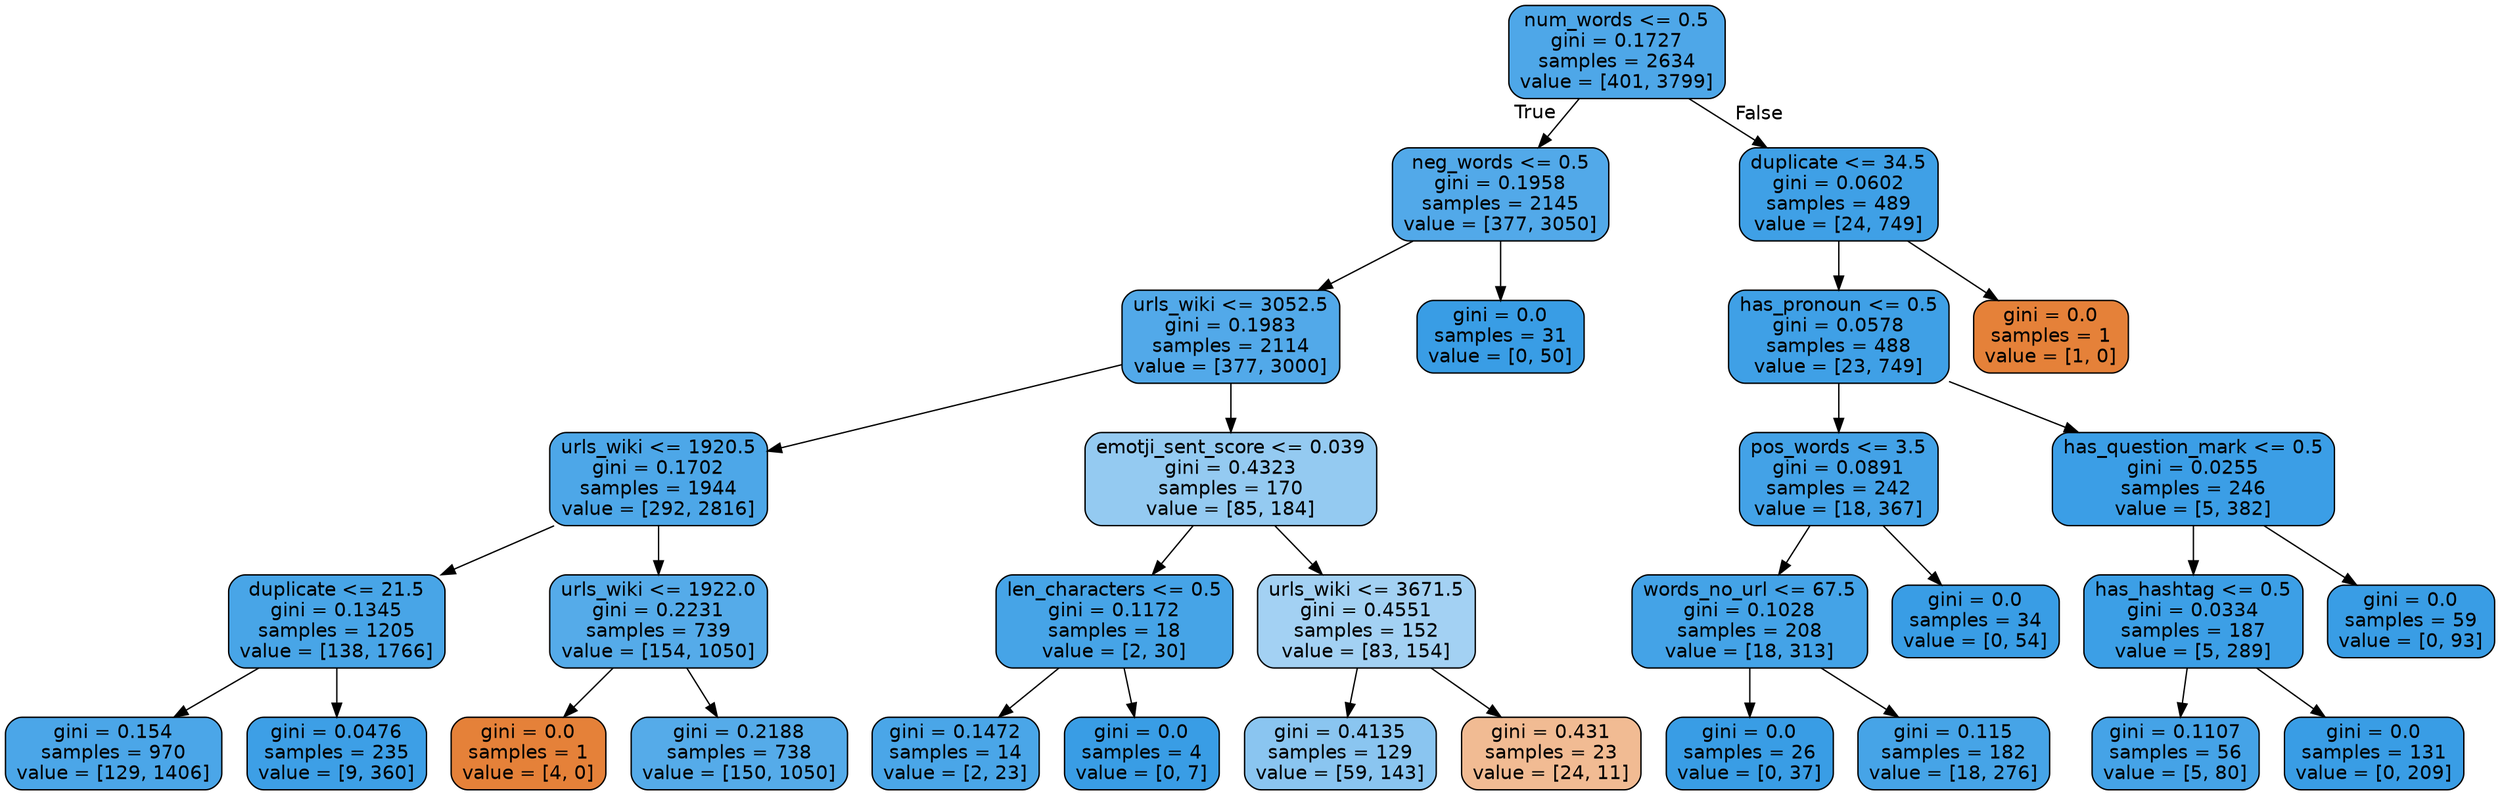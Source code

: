 digraph Tree {
node [shape=box, style="filled, rounded", color="black", fontname=helvetica] ;
edge [fontname=helvetica] ;
0 [label="num_words <= 0.5\ngini = 0.1727\nsamples = 2634\nvalue = [401, 3799]", fillcolor="#399de5e4"] ;
1 [label="neg_words <= 0.5\ngini = 0.1958\nsamples = 2145\nvalue = [377, 3050]", fillcolor="#399de5df"] ;
0 -> 1 [labeldistance=2.5, labelangle=45, headlabel="True"] ;
2 [label="urls_wiki <= 3052.5\ngini = 0.1983\nsamples = 2114\nvalue = [377, 3000]", fillcolor="#399de5df"] ;
1 -> 2 ;
3 [label="urls_wiki <= 1920.5\ngini = 0.1702\nsamples = 1944\nvalue = [292, 2816]", fillcolor="#399de5e5"] ;
2 -> 3 ;
4 [label="duplicate <= 21.5\ngini = 0.1345\nsamples = 1205\nvalue = [138, 1766]", fillcolor="#399de5eb"] ;
3 -> 4 ;
5 [label="gini = 0.154\nsamples = 970\nvalue = [129, 1406]", fillcolor="#399de5e8"] ;
4 -> 5 ;
6 [label="gini = 0.0476\nsamples = 235\nvalue = [9, 360]", fillcolor="#399de5f9"] ;
4 -> 6 ;
7 [label="urls_wiki <= 1922.0\ngini = 0.2231\nsamples = 739\nvalue = [154, 1050]", fillcolor="#399de5da"] ;
3 -> 7 ;
8 [label="gini = 0.0\nsamples = 1\nvalue = [4, 0]", fillcolor="#e58139ff"] ;
7 -> 8 ;
9 [label="gini = 0.2188\nsamples = 738\nvalue = [150, 1050]", fillcolor="#399de5db"] ;
7 -> 9 ;
10 [label="emotji_sent_score <= 0.039\ngini = 0.4323\nsamples = 170\nvalue = [85, 184]", fillcolor="#399de589"] ;
2 -> 10 ;
11 [label="len_characters <= 0.5\ngini = 0.1172\nsamples = 18\nvalue = [2, 30]", fillcolor="#399de5ee"] ;
10 -> 11 ;
12 [label="gini = 0.1472\nsamples = 14\nvalue = [2, 23]", fillcolor="#399de5e9"] ;
11 -> 12 ;
13 [label="gini = 0.0\nsamples = 4\nvalue = [0, 7]", fillcolor="#399de5ff"] ;
11 -> 13 ;
14 [label="urls_wiki <= 3671.5\ngini = 0.4551\nsamples = 152\nvalue = [83, 154]", fillcolor="#399de576"] ;
10 -> 14 ;
15 [label="gini = 0.4135\nsamples = 129\nvalue = [59, 143]", fillcolor="#399de596"] ;
14 -> 15 ;
16 [label="gini = 0.431\nsamples = 23\nvalue = [24, 11]", fillcolor="#e581398a"] ;
14 -> 16 ;
17 [label="gini = 0.0\nsamples = 31\nvalue = [0, 50]", fillcolor="#399de5ff"] ;
1 -> 17 ;
18 [label="duplicate <= 34.5\ngini = 0.0602\nsamples = 489\nvalue = [24, 749]", fillcolor="#399de5f7"] ;
0 -> 18 [labeldistance=2.5, labelangle=-45, headlabel="False"] ;
19 [label="has_pronoun <= 0.5\ngini = 0.0578\nsamples = 488\nvalue = [23, 749]", fillcolor="#399de5f7"] ;
18 -> 19 ;
20 [label="pos_words <= 3.5\ngini = 0.0891\nsamples = 242\nvalue = [18, 367]", fillcolor="#399de5f2"] ;
19 -> 20 ;
21 [label="words_no_url <= 67.5\ngini = 0.1028\nsamples = 208\nvalue = [18, 313]", fillcolor="#399de5f0"] ;
20 -> 21 ;
22 [label="gini = 0.0\nsamples = 26\nvalue = [0, 37]", fillcolor="#399de5ff"] ;
21 -> 22 ;
23 [label="gini = 0.115\nsamples = 182\nvalue = [18, 276]", fillcolor="#399de5ee"] ;
21 -> 23 ;
24 [label="gini = 0.0\nsamples = 34\nvalue = [0, 54]", fillcolor="#399de5ff"] ;
20 -> 24 ;
25 [label="has_question_mark <= 0.5\ngini = 0.0255\nsamples = 246\nvalue = [5, 382]", fillcolor="#399de5fc"] ;
19 -> 25 ;
26 [label="has_hashtag <= 0.5\ngini = 0.0334\nsamples = 187\nvalue = [5, 289]", fillcolor="#399de5fb"] ;
25 -> 26 ;
27 [label="gini = 0.1107\nsamples = 56\nvalue = [5, 80]", fillcolor="#399de5ef"] ;
26 -> 27 ;
28 [label="gini = 0.0\nsamples = 131\nvalue = [0, 209]", fillcolor="#399de5ff"] ;
26 -> 28 ;
29 [label="gini = 0.0\nsamples = 59\nvalue = [0, 93]", fillcolor="#399de5ff"] ;
25 -> 29 ;
30 [label="gini = 0.0\nsamples = 1\nvalue = [1, 0]", fillcolor="#e58139ff"] ;
18 -> 30 ;
}